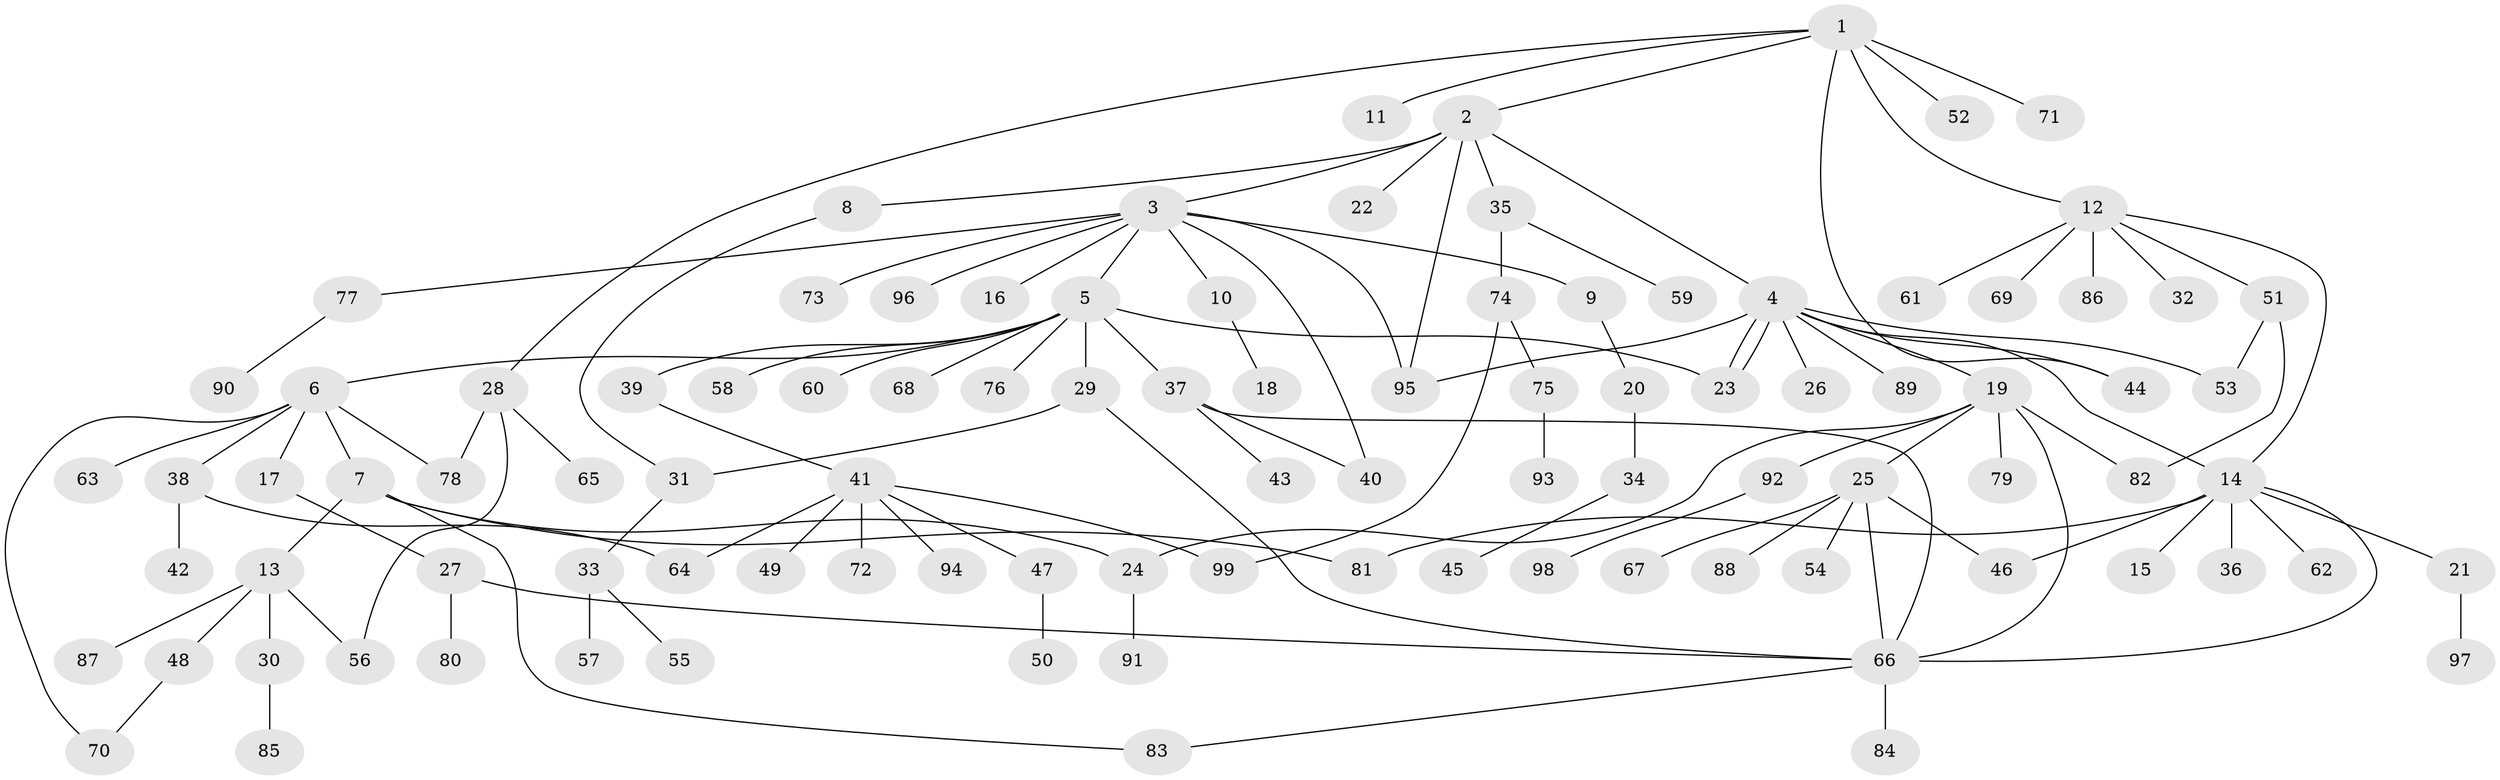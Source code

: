 // Generated by graph-tools (version 1.1) at 2025/35/03/09/25 02:35:46]
// undirected, 99 vertices, 122 edges
graph export_dot {
graph [start="1"]
  node [color=gray90,style=filled];
  1;
  2;
  3;
  4;
  5;
  6;
  7;
  8;
  9;
  10;
  11;
  12;
  13;
  14;
  15;
  16;
  17;
  18;
  19;
  20;
  21;
  22;
  23;
  24;
  25;
  26;
  27;
  28;
  29;
  30;
  31;
  32;
  33;
  34;
  35;
  36;
  37;
  38;
  39;
  40;
  41;
  42;
  43;
  44;
  45;
  46;
  47;
  48;
  49;
  50;
  51;
  52;
  53;
  54;
  55;
  56;
  57;
  58;
  59;
  60;
  61;
  62;
  63;
  64;
  65;
  66;
  67;
  68;
  69;
  70;
  71;
  72;
  73;
  74;
  75;
  76;
  77;
  78;
  79;
  80;
  81;
  82;
  83;
  84;
  85;
  86;
  87;
  88;
  89;
  90;
  91;
  92;
  93;
  94;
  95;
  96;
  97;
  98;
  99;
  1 -- 2;
  1 -- 11;
  1 -- 12;
  1 -- 28;
  1 -- 44;
  1 -- 52;
  1 -- 71;
  2 -- 3;
  2 -- 4;
  2 -- 8;
  2 -- 22;
  2 -- 35;
  2 -- 95;
  3 -- 5;
  3 -- 9;
  3 -- 10;
  3 -- 16;
  3 -- 40;
  3 -- 73;
  3 -- 77;
  3 -- 95;
  3 -- 96;
  4 -- 14;
  4 -- 19;
  4 -- 23;
  4 -- 23;
  4 -- 26;
  4 -- 44;
  4 -- 53;
  4 -- 89;
  4 -- 95;
  5 -- 6;
  5 -- 23;
  5 -- 29;
  5 -- 37;
  5 -- 39;
  5 -- 58;
  5 -- 60;
  5 -- 68;
  5 -- 76;
  6 -- 7;
  6 -- 17;
  6 -- 38;
  6 -- 63;
  6 -- 70;
  6 -- 78;
  7 -- 13;
  7 -- 24;
  7 -- 81;
  7 -- 83;
  8 -- 31;
  9 -- 20;
  10 -- 18;
  12 -- 14;
  12 -- 32;
  12 -- 51;
  12 -- 61;
  12 -- 69;
  12 -- 86;
  13 -- 30;
  13 -- 48;
  13 -- 56;
  13 -- 87;
  14 -- 15;
  14 -- 21;
  14 -- 36;
  14 -- 46;
  14 -- 62;
  14 -- 66;
  14 -- 81;
  17 -- 27;
  19 -- 24;
  19 -- 25;
  19 -- 66;
  19 -- 79;
  19 -- 82;
  19 -- 92;
  20 -- 34;
  21 -- 97;
  24 -- 91;
  25 -- 46;
  25 -- 54;
  25 -- 66;
  25 -- 67;
  25 -- 88;
  27 -- 66;
  27 -- 80;
  28 -- 56;
  28 -- 65;
  28 -- 78;
  29 -- 31;
  29 -- 66;
  30 -- 85;
  31 -- 33;
  33 -- 55;
  33 -- 57;
  34 -- 45;
  35 -- 59;
  35 -- 74;
  37 -- 40;
  37 -- 43;
  37 -- 66;
  38 -- 42;
  38 -- 64;
  39 -- 41;
  41 -- 47;
  41 -- 49;
  41 -- 64;
  41 -- 72;
  41 -- 94;
  41 -- 99;
  47 -- 50;
  48 -- 70;
  51 -- 53;
  51 -- 82;
  66 -- 83;
  66 -- 84;
  74 -- 75;
  74 -- 99;
  75 -- 93;
  77 -- 90;
  92 -- 98;
}
